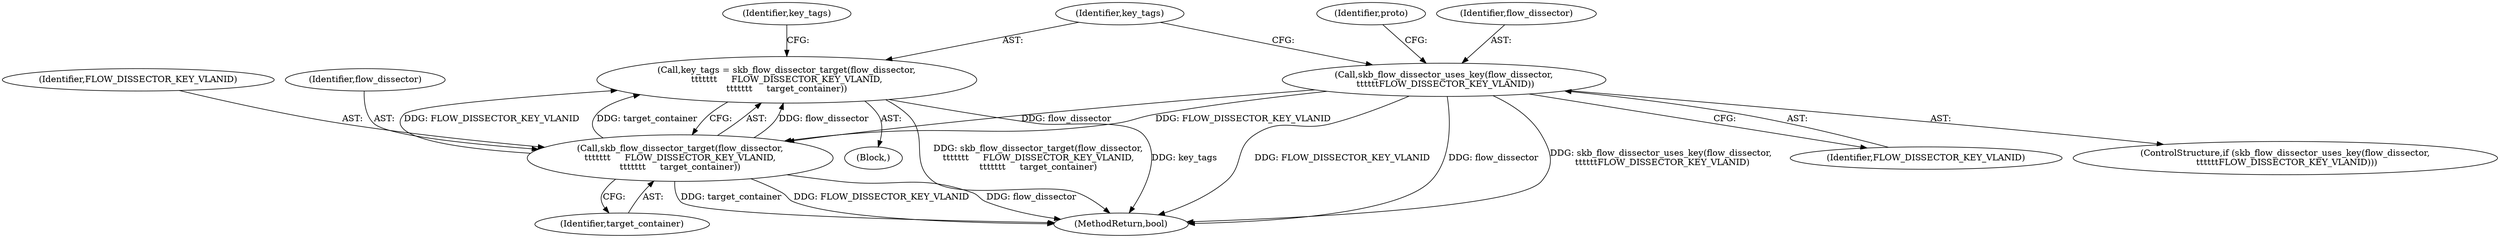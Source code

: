 digraph "0_linux_a6e544b0a88b53114bfa5a57e21b7be7a8dfc9d0@pointer" {
"1000367" [label="(Call,key_tags = skb_flow_dissector_target(flow_dissector,\n\t\t\t\t\t\t\t     FLOW_DISSECTOR_KEY_VLANID,\n\t\t\t\t\t\t\t     target_container))"];
"1000369" [label="(Call,skb_flow_dissector_target(flow_dissector,\n\t\t\t\t\t\t\t     FLOW_DISSECTOR_KEY_VLANID,\n\t\t\t\t\t\t\t     target_container))"];
"1000363" [label="(Call,skb_flow_dissector_uses_key(flow_dissector,\n \t\t\t\t\t\tFLOW_DISSECTOR_KEY_VLANID))"];
"1000812" [label="(MethodReturn,bool)"];
"1000372" [label="(Identifier,target_container)"];
"1000363" [label="(Call,skb_flow_dissector_uses_key(flow_dissector,\n \t\t\t\t\t\tFLOW_DISSECTOR_KEY_VLANID))"];
"1000368" [label="(Identifier,key_tags)"];
"1000367" [label="(Call,key_tags = skb_flow_dissector_target(flow_dissector,\n\t\t\t\t\t\t\t     FLOW_DISSECTOR_KEY_VLANID,\n\t\t\t\t\t\t\t     target_container))"];
"1000366" [label="(Block,)"];
"1000380" [label="(Identifier,proto)"];
"1000365" [label="(Identifier,FLOW_DISSECTOR_KEY_VLANID)"];
"1000369" [label="(Call,skb_flow_dissector_target(flow_dissector,\n\t\t\t\t\t\t\t     FLOW_DISSECTOR_KEY_VLANID,\n\t\t\t\t\t\t\t     target_container))"];
"1000375" [label="(Identifier,key_tags)"];
"1000371" [label="(Identifier,FLOW_DISSECTOR_KEY_VLANID)"];
"1000370" [label="(Identifier,flow_dissector)"];
"1000362" [label="(ControlStructure,if (skb_flow_dissector_uses_key(flow_dissector,\n \t\t\t\t\t\tFLOW_DISSECTOR_KEY_VLANID)))"];
"1000364" [label="(Identifier,flow_dissector)"];
"1000367" -> "1000366"  [label="AST: "];
"1000367" -> "1000369"  [label="CFG: "];
"1000368" -> "1000367"  [label="AST: "];
"1000369" -> "1000367"  [label="AST: "];
"1000375" -> "1000367"  [label="CFG: "];
"1000367" -> "1000812"  [label="DDG: skb_flow_dissector_target(flow_dissector,\n\t\t\t\t\t\t\t     FLOW_DISSECTOR_KEY_VLANID,\n\t\t\t\t\t\t\t     target_container)"];
"1000367" -> "1000812"  [label="DDG: key_tags"];
"1000369" -> "1000367"  [label="DDG: flow_dissector"];
"1000369" -> "1000367"  [label="DDG: FLOW_DISSECTOR_KEY_VLANID"];
"1000369" -> "1000367"  [label="DDG: target_container"];
"1000369" -> "1000372"  [label="CFG: "];
"1000370" -> "1000369"  [label="AST: "];
"1000371" -> "1000369"  [label="AST: "];
"1000372" -> "1000369"  [label="AST: "];
"1000369" -> "1000812"  [label="DDG: flow_dissector"];
"1000369" -> "1000812"  [label="DDG: target_container"];
"1000369" -> "1000812"  [label="DDG: FLOW_DISSECTOR_KEY_VLANID"];
"1000363" -> "1000369"  [label="DDG: flow_dissector"];
"1000363" -> "1000369"  [label="DDG: FLOW_DISSECTOR_KEY_VLANID"];
"1000363" -> "1000362"  [label="AST: "];
"1000363" -> "1000365"  [label="CFG: "];
"1000364" -> "1000363"  [label="AST: "];
"1000365" -> "1000363"  [label="AST: "];
"1000368" -> "1000363"  [label="CFG: "];
"1000380" -> "1000363"  [label="CFG: "];
"1000363" -> "1000812"  [label="DDG: FLOW_DISSECTOR_KEY_VLANID"];
"1000363" -> "1000812"  [label="DDG: flow_dissector"];
"1000363" -> "1000812"  [label="DDG: skb_flow_dissector_uses_key(flow_dissector,\n \t\t\t\t\t\tFLOW_DISSECTOR_KEY_VLANID)"];
}
